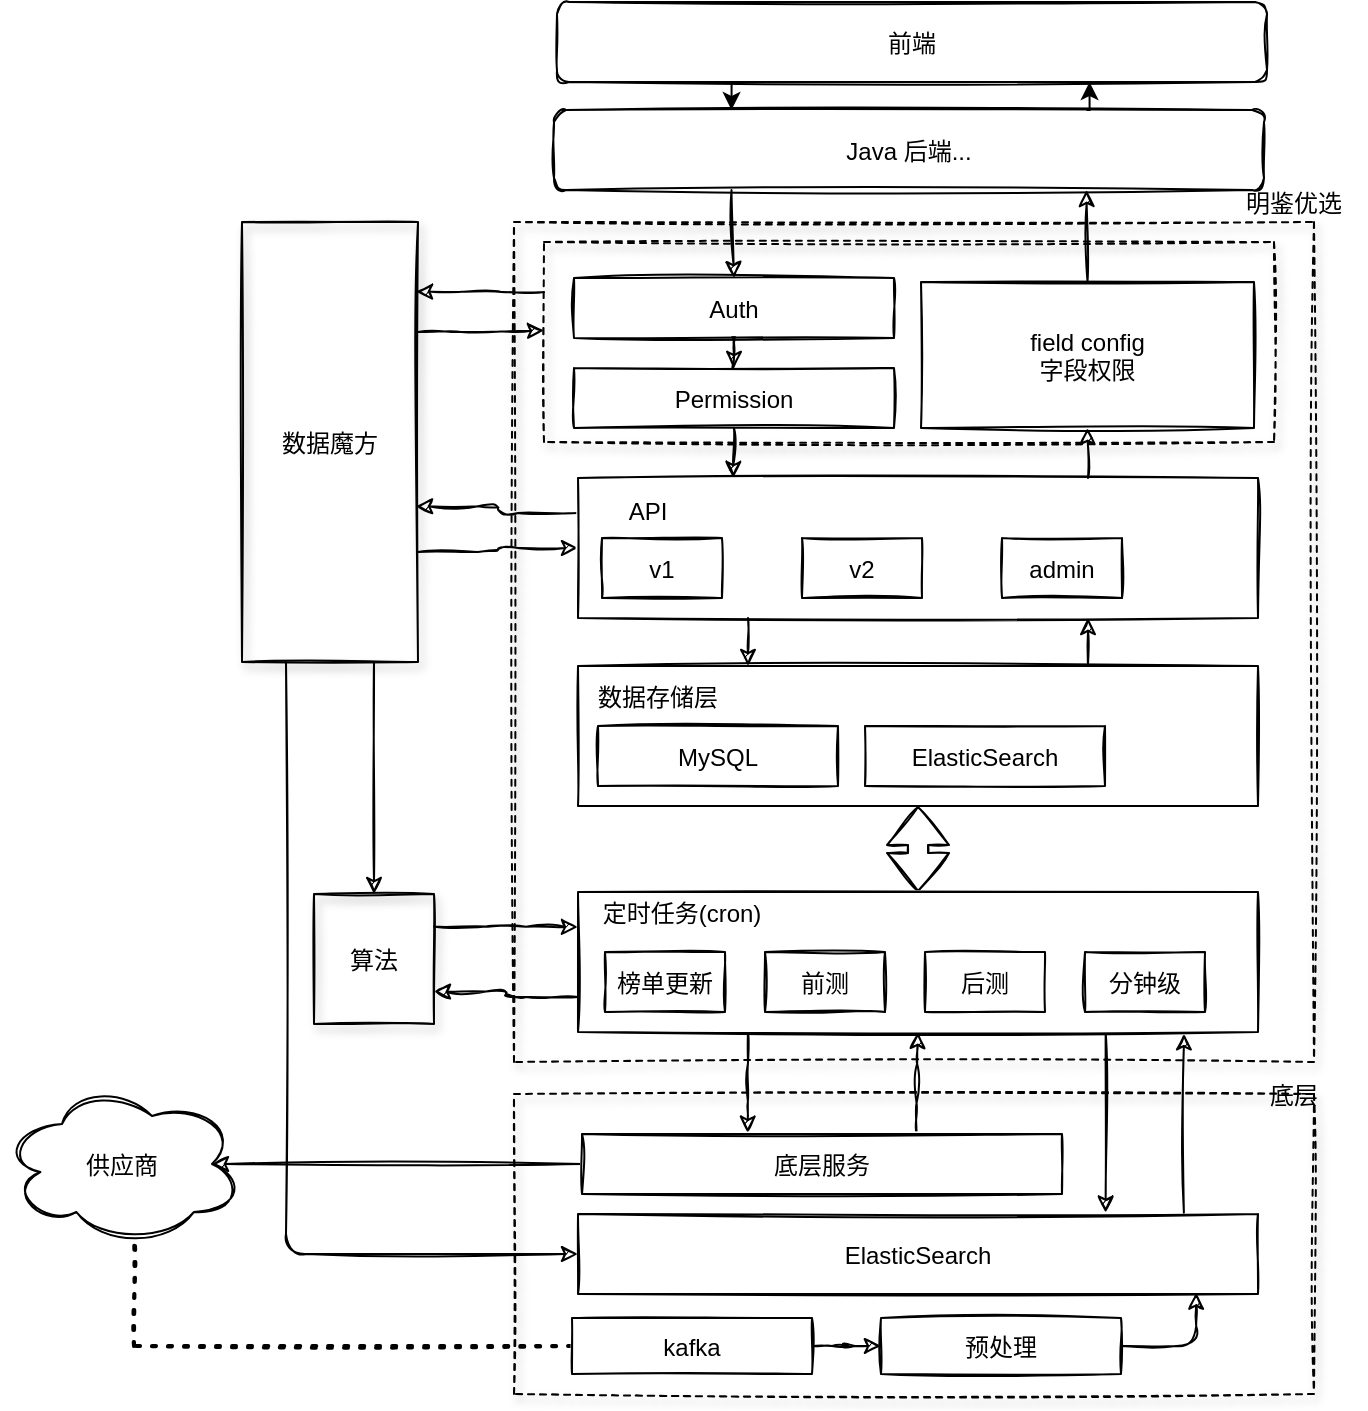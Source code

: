<mxfile version="15.9.1" type="github">
  <diagram id="wS9bEheT6UiltXXAWt31" name="第 1 页">
    <mxGraphModel dx="946" dy="589" grid="1" gridSize="10" guides="1" tooltips="1" connect="1" arrows="1" fold="1" page="1" pageScale="1" pageWidth="12000" pageHeight="12000" math="0" shadow="0">
      <root>
        <mxCell id="0" />
        <mxCell id="1" parent="0" />
        <mxCell id="LwtjC8Bvbs0usFyJ0WZU-48" value="" style="rounded=0;dashed=1;fillColor=none;shadow=1;sketch=1;" parent="1" vertex="1">
          <mxGeometry x="560" y="170" width="400" height="420" as="geometry" />
        </mxCell>
        <mxCell id="LwtjC8Bvbs0usFyJ0WZU-61" value="" style="rounded=0;shadow=1;strokeColor=default;fillColor=none;dashed=1;sketch=1;" parent="1" vertex="1">
          <mxGeometry x="575" y="180" width="365" height="100" as="geometry" />
        </mxCell>
        <mxCell id="LwtjC8Bvbs0usFyJ0WZU-47" value="" style="rounded=0;dashed=1;fillColor=none;shadow=1;sketch=1;" parent="1" vertex="1">
          <mxGeometry x="560" y="606" width="400" height="150" as="geometry" />
        </mxCell>
        <mxCell id="LwtjC8Bvbs0usFyJ0WZU-66" value="" style="edgeStyle=orthogonalEdgeStyle;rounded=1;orthogonalLoop=1;jettySize=auto;exitX=0;exitY=0.25;exitDx=0;exitDy=0;entryX=0.989;entryY=0.646;entryDx=0;entryDy=0;entryPerimeter=0;sketch=1;" parent="1" source="LwtjC8Bvbs0usFyJ0WZU-1" target="LwtjC8Bvbs0usFyJ0WZU-51" edge="1">
          <mxGeometry relative="1" as="geometry" />
        </mxCell>
        <mxCell id="LwtjC8Bvbs0usFyJ0WZU-58" value="" style="edgeStyle=orthogonalEdgeStyle;rounded=1;orthogonalLoop=1;jettySize=auto;exitX=0;exitY=0.75;exitDx=0;exitDy=0;entryX=1;entryY=0.75;entryDx=0;entryDy=0;sketch=1;" parent="1" source="LwtjC8Bvbs0usFyJ0WZU-10" target="LwtjC8Bvbs0usFyJ0WZU-57" edge="1">
          <mxGeometry relative="1" as="geometry" />
        </mxCell>
        <mxCell id="LwtjC8Bvbs0usFyJ0WZU-72" value="" style="edgeStyle=orthogonalEdgeStyle;rounded=1;orthogonalLoop=1;jettySize=auto;exitX=0.25;exitY=1;exitDx=0;exitDy=0;entryX=0.345;entryY=-0.02;entryDx=0;entryDy=0;entryPerimeter=0;sketch=1;" parent="1" source="LwtjC8Bvbs0usFyJ0WZU-10" target="LwtjC8Bvbs0usFyJ0WZU-16" edge="1">
          <mxGeometry relative="1" as="geometry" />
        </mxCell>
        <mxCell id="LwtjC8Bvbs0usFyJ0WZU-74" value="" style="edgeStyle=orthogonalEdgeStyle;rounded=1;orthogonalLoop=1;jettySize=auto;exitX=0.776;exitY=1;exitDx=0;exitDy=0;entryX=0.776;entryY=-0.017;entryDx=0;entryDy=0;entryPerimeter=0;exitPerimeter=0;sketch=1;" parent="1" source="LwtjC8Bvbs0usFyJ0WZU-10" target="LwtjC8Bvbs0usFyJ0WZU-18" edge="1">
          <mxGeometry relative="1" as="geometry" />
        </mxCell>
        <mxCell id="LwtjC8Bvbs0usFyJ0WZU-40" value="" style="edgeStyle=orthogonalEdgeStyle;curved=0;rounded=1;orthogonalLoop=1;jettySize=auto;exitX=0;exitY=0.5;exitDx=0;exitDy=0;entryX=0.875;entryY=0.5;entryDx=0;entryDy=0;entryPerimeter=0;sketch=1;" parent="1" source="LwtjC8Bvbs0usFyJ0WZU-16" target="LwtjC8Bvbs0usFyJ0WZU-41" edge="1">
          <mxGeometry relative="1" as="geometry">
            <mxPoint x="290" y="815" as="targetPoint" />
          </mxGeometry>
        </mxCell>
        <mxCell id="LwtjC8Bvbs0usFyJ0WZU-73" value="" style="edgeStyle=orthogonalEdgeStyle;rounded=1;orthogonalLoop=1;jettySize=auto;exitX=0.697;exitY=0;exitDx=0;exitDy=0;entryX=0.5;entryY=1;entryDx=0;entryDy=0;exitPerimeter=0;sketch=1;" parent="1" source="LwtjC8Bvbs0usFyJ0WZU-16" target="LwtjC8Bvbs0usFyJ0WZU-10" edge="1">
          <mxGeometry relative="1" as="geometry" />
        </mxCell>
        <mxCell id="LwtjC8Bvbs0usFyJ0WZU-16" value="底层服务" style="rounded=0;sketch=1;" parent="1" vertex="1">
          <mxGeometry x="594" y="626" width="240" height="30" as="geometry" />
        </mxCell>
        <mxCell id="LwtjC8Bvbs0usFyJ0WZU-76" value="" style="edgeStyle=orthogonalEdgeStyle;rounded=1;orthogonalLoop=1;jettySize=auto;exitX=0.891;exitY=-0.017;exitDx=0;exitDy=0;exitPerimeter=0;sketch=1;entryX=0.891;entryY=1.009;entryDx=0;entryDy=0;entryPerimeter=0;" parent="1" source="LwtjC8Bvbs0usFyJ0WZU-18" edge="1" target="LwtjC8Bvbs0usFyJ0WZU-10">
          <mxGeometry relative="1" as="geometry">
            <mxPoint x="1001" y="740" as="targetPoint" />
          </mxGeometry>
        </mxCell>
        <mxCell id="LwtjC8Bvbs0usFyJ0WZU-18" value="ElasticSearch" style="rounded=0;sketch=1;" parent="1" vertex="1">
          <mxGeometry x="592" y="666" width="340" height="40" as="geometry" />
        </mxCell>
        <mxCell id="LwtjC8Bvbs0usFyJ0WZU-31" value="" style="edgeStyle=orthogonalEdgeStyle;curved=0;rounded=1;orthogonalLoop=1;jettySize=auto;sketch=1;" parent="1" source="LwtjC8Bvbs0usFyJ0WZU-20" target="LwtjC8Bvbs0usFyJ0WZU-21" edge="1">
          <mxGeometry relative="1" as="geometry" />
        </mxCell>
        <mxCell id="LwtjC8Bvbs0usFyJ0WZU-20" value="Auth" style="rounded=0;sketch=1;" parent="1" vertex="1">
          <mxGeometry x="590" y="198" width="160" height="30" as="geometry" />
        </mxCell>
        <mxCell id="LwtjC8Bvbs0usFyJ0WZU-28" value="" style="edgeStyle=orthogonalEdgeStyle;curved=0;rounded=1;orthogonalLoop=1;jettySize=auto;exitX=0.5;exitY=1;exitDx=0;exitDy=0;entryX=0.228;entryY=0;entryDx=0;entryDy=0;entryPerimeter=0;sketch=1;" parent="1" source="LwtjC8Bvbs0usFyJ0WZU-21" target="LwtjC8Bvbs0usFyJ0WZU-1" edge="1">
          <mxGeometry relative="1" as="geometry" />
        </mxCell>
        <mxCell id="LwtjC8Bvbs0usFyJ0WZU-21" value="Permission" style="rounded=0;sketch=1;" parent="1" vertex="1">
          <mxGeometry x="590" y="243" width="160" height="30" as="geometry" />
        </mxCell>
        <mxCell id="LwtjC8Bvbs0usFyJ0WZU-22" value="field config&#xa;字段权限" style="rounded=0;sketch=1;" parent="1" vertex="1">
          <mxGeometry x="763.5" y="200" width="166.5" height="73" as="geometry" />
        </mxCell>
        <mxCell id="LwtjC8Bvbs0usFyJ0WZU-23" value="" style="shape=flexArrow;endArrow=classic;startArrow=classic;rounded=1;curved=0;entryX=0.5;entryY=1;entryDx=0;entryDy=0;sketch=1;exitX=0.5;exitY=0;exitDx=0;exitDy=0;" parent="1" target="LwtjC8Bvbs0usFyJ0WZU-6" edge="1" source="LwtjC8Bvbs0usFyJ0WZU-10">
          <mxGeometry width="100" height="100" relative="1" as="geometry">
            <mxPoint x="790" y="600" as="sourcePoint" />
            <mxPoint x="850" y="570" as="targetPoint" />
          </mxGeometry>
        </mxCell>
        <mxCell id="LwtjC8Bvbs0usFyJ0WZU-24" value="" style="endArrow=classic;rounded=1;curved=0;entryX=0.5;entryY=0;entryDx=0;entryDy=0;sketch=1;exitX=0.25;exitY=1;exitDx=0;exitDy=0;" parent="1" target="LwtjC8Bvbs0usFyJ0WZU-20" edge="1" source="wS5UYNQO0ijmEQ9ymguA-4">
          <mxGeometry width="50" height="50" relative="1" as="geometry">
            <mxPoint x="670" y="150" as="sourcePoint" />
            <mxPoint x="720" y="160" as="targetPoint" />
          </mxGeometry>
        </mxCell>
        <mxCell id="LwtjC8Bvbs0usFyJ0WZU-32" value="" style="endArrow=classic;rounded=1;curved=0;exitX=0.25;exitY=1;exitDx=0;exitDy=0;entryX=0.25;entryY=0;entryDx=0;entryDy=0;sketch=1;" parent="1" source="LwtjC8Bvbs0usFyJ0WZU-1" target="LwtjC8Bvbs0usFyJ0WZU-6" edge="1">
          <mxGeometry width="50" height="50" relative="1" as="geometry">
            <mxPoint x="830" y="520" as="sourcePoint" />
            <mxPoint x="880" y="470" as="targetPoint" />
          </mxGeometry>
        </mxCell>
        <mxCell id="LwtjC8Bvbs0usFyJ0WZU-33" value="" style="endArrow=classic;rounded=1;curved=0;entryX=0.75;entryY=1;entryDx=0;entryDy=0;exitX=0.75;exitY=0;exitDx=0;exitDy=0;sketch=1;" parent="1" source="LwtjC8Bvbs0usFyJ0WZU-6" target="LwtjC8Bvbs0usFyJ0WZU-1" edge="1">
          <mxGeometry width="50" height="50" relative="1" as="geometry">
            <mxPoint x="830" y="590" as="sourcePoint" />
            <mxPoint x="880" y="540" as="targetPoint" />
          </mxGeometry>
        </mxCell>
        <mxCell id="LwtjC8Bvbs0usFyJ0WZU-34" value="" style="endArrow=classic;rounded=1;curved=0;exitX=0.5;exitY=0;exitDx=0;exitDy=0;sketch=1;entryX=0.75;entryY=1;entryDx=0;entryDy=0;" parent="1" source="LwtjC8Bvbs0usFyJ0WZU-22" edge="1" target="wS5UYNQO0ijmEQ9ymguA-4">
          <mxGeometry width="50" height="50" relative="1" as="geometry">
            <mxPoint x="935" y="190" as="sourcePoint" />
            <mxPoint x="847" y="140" as="targetPoint" />
          </mxGeometry>
        </mxCell>
        <mxCell id="LwtjC8Bvbs0usFyJ0WZU-35" value="" style="endArrow=classic;rounded=1;curved=0;entryX=0.5;entryY=1;entryDx=0;entryDy=0;sketch=1;exitX=0.75;exitY=0;exitDx=0;exitDy=0;" parent="1" target="LwtjC8Bvbs0usFyJ0WZU-22" edge="1" source="LwtjC8Bvbs0usFyJ0WZU-1">
          <mxGeometry width="50" height="50" relative="1" as="geometry">
            <mxPoint x="935" y="310" as="sourcePoint" />
            <mxPoint x="880" y="390" as="targetPoint" />
          </mxGeometry>
        </mxCell>
        <mxCell id="LwtjC8Bvbs0usFyJ0WZU-41" value="供应商" style="ellipse;shape=cloud;rounded=0;sketch=1;" parent="1" vertex="1">
          <mxGeometry x="304" y="601" width="120" height="80" as="geometry" />
        </mxCell>
        <mxCell id="LwtjC8Bvbs0usFyJ0WZU-42" value="" style="endArrow=none;dashed=1;dashPattern=1 3;strokeWidth=2;rounded=0;entryX=0.55;entryY=0.95;entryDx=0;entryDy=0;entryPerimeter=0;edgeStyle=orthogonalEdgeStyle;sketch=1;exitX=0;exitY=0.5;exitDx=0;exitDy=0;" parent="1" target="LwtjC8Bvbs0usFyJ0WZU-41" edge="1" source="LwtjC8Bvbs0usFyJ0WZU-43">
          <mxGeometry width="50" height="50" relative="1" as="geometry">
            <mxPoint x="580" y="980" as="sourcePoint" />
            <mxPoint x="230" y="850" as="targetPoint" />
          </mxGeometry>
        </mxCell>
        <mxCell id="LwtjC8Bvbs0usFyJ0WZU-45" value="" style="edgeStyle=orthogonalEdgeStyle;curved=0;rounded=1;orthogonalLoop=1;jettySize=auto;sketch=1;" parent="1" source="LwtjC8Bvbs0usFyJ0WZU-43" target="LwtjC8Bvbs0usFyJ0WZU-44" edge="1">
          <mxGeometry relative="1" as="geometry" />
        </mxCell>
        <mxCell id="LwtjC8Bvbs0usFyJ0WZU-43" value="kafka" style="rounded=0;sketch=1;" parent="1" vertex="1">
          <mxGeometry x="589" y="718" width="120" height="28" as="geometry" />
        </mxCell>
        <mxCell id="LwtjC8Bvbs0usFyJ0WZU-46" value="" style="edgeStyle=orthogonalEdgeStyle;curved=0;rounded=1;orthogonalLoop=1;jettySize=auto;exitX=1;exitY=0.5;exitDx=0;exitDy=0;entryX=0.909;entryY=0.983;entryDx=0;entryDy=0;entryPerimeter=0;sketch=1;" parent="1" source="LwtjC8Bvbs0usFyJ0WZU-44" target="LwtjC8Bvbs0usFyJ0WZU-18" edge="1">
          <mxGeometry relative="1" as="geometry">
            <Array as="points">
              <mxPoint x="901" y="732" />
            </Array>
          </mxGeometry>
        </mxCell>
        <mxCell id="LwtjC8Bvbs0usFyJ0WZU-44" value="预处理" style="rounded=0;sketch=1;" parent="1" vertex="1">
          <mxGeometry x="743.5" y="718" width="120" height="28" as="geometry" />
        </mxCell>
        <mxCell id="LwtjC8Bvbs0usFyJ0WZU-49" value="明鉴优选" style="text;resizable=0;autosize=1;align=center;verticalAlign=middle;points=[];fillColor=none;strokeColor=none;rounded=0;shadow=1;dashed=1;sketch=1;" parent="1" vertex="1">
          <mxGeometry x="920" y="150" width="60" height="20" as="geometry" />
        </mxCell>
        <mxCell id="LwtjC8Bvbs0usFyJ0WZU-50" value="底层" style="text;resizable=0;autosize=1;align=center;verticalAlign=middle;points=[];fillColor=none;strokeColor=none;rounded=0;shadow=1;dashed=1;sketch=1;" parent="1" vertex="1">
          <mxGeometry x="930" y="596" width="40" height="20" as="geometry" />
        </mxCell>
        <mxCell id="LwtjC8Bvbs0usFyJ0WZU-55" value="" style="edgeStyle=orthogonalEdgeStyle;rounded=1;orthogonalLoop=1;jettySize=auto;exitX=0.25;exitY=1;exitDx=0;exitDy=0;entryX=0;entryY=0.5;entryDx=0;entryDy=0;sketch=1;" parent="1" source="LwtjC8Bvbs0usFyJ0WZU-51" target="LwtjC8Bvbs0usFyJ0WZU-18" edge="1">
          <mxGeometry relative="1" as="geometry" />
        </mxCell>
        <mxCell id="LwtjC8Bvbs0usFyJ0WZU-60" value="" style="edgeStyle=orthogonalEdgeStyle;rounded=1;orthogonalLoop=1;jettySize=auto;exitX=0.75;exitY=1;exitDx=0;exitDy=0;entryX=0.5;entryY=0;entryDx=0;entryDy=0;sketch=1;" parent="1" source="LwtjC8Bvbs0usFyJ0WZU-51" target="LwtjC8Bvbs0usFyJ0WZU-57" edge="1">
          <mxGeometry relative="1" as="geometry" />
        </mxCell>
        <mxCell id="LwtjC8Bvbs0usFyJ0WZU-68" value="" style="edgeStyle=orthogonalEdgeStyle;rounded=1;orthogonalLoop=1;jettySize=auto;exitX=1;exitY=0.75;exitDx=0;exitDy=0;sketch=1;" parent="1" source="LwtjC8Bvbs0usFyJ0WZU-51" target="LwtjC8Bvbs0usFyJ0WZU-1" edge="1">
          <mxGeometry relative="1" as="geometry" />
        </mxCell>
        <mxCell id="LwtjC8Bvbs0usFyJ0WZU-70" value="" style="edgeStyle=orthogonalEdgeStyle;rounded=1;orthogonalLoop=1;jettySize=auto;exitX=1;exitY=0.25;exitDx=0;exitDy=0;entryX=0;entryY=0.442;entryDx=0;entryDy=0;entryPerimeter=0;sketch=1;" parent="1" source="LwtjC8Bvbs0usFyJ0WZU-51" target="LwtjC8Bvbs0usFyJ0WZU-61" edge="1">
          <mxGeometry relative="1" as="geometry" />
        </mxCell>
        <mxCell id="LwtjC8Bvbs0usFyJ0WZU-51" value="数据魔方" style="rounded=0;shadow=1;fillColor=none;strokeColor=default;sketch=1;" parent="1" vertex="1">
          <mxGeometry x="424" y="170" width="88" height="220" as="geometry" />
        </mxCell>
        <mxCell id="LwtjC8Bvbs0usFyJ0WZU-59" value="" style="edgeStyle=orthogonalEdgeStyle;rounded=1;orthogonalLoop=1;jettySize=auto;exitX=1;exitY=0.25;exitDx=0;exitDy=0;entryX=0;entryY=0.25;entryDx=0;entryDy=0;sketch=1;" parent="1" source="LwtjC8Bvbs0usFyJ0WZU-57" target="LwtjC8Bvbs0usFyJ0WZU-10" edge="1">
          <mxGeometry relative="1" as="geometry" />
        </mxCell>
        <mxCell id="LwtjC8Bvbs0usFyJ0WZU-57" value="算法" style="rounded=0;shadow=1;strokeColor=default;fillColor=none;sketch=1;" parent="1" vertex="1">
          <mxGeometry x="460" y="506" width="60" height="65" as="geometry" />
        </mxCell>
        <mxCell id="LwtjC8Bvbs0usFyJ0WZU-71" value="" style="edgeStyle=orthogonalEdgeStyle;rounded=1;orthogonalLoop=1;jettySize=auto;exitX=0;exitY=0.25;exitDx=0;exitDy=0;entryX=0.989;entryY=0.158;entryDx=0;entryDy=0;entryPerimeter=0;sketch=1;" parent="1" source="LwtjC8Bvbs0usFyJ0WZU-61" target="LwtjC8Bvbs0usFyJ0WZU-51" edge="1">
          <mxGeometry relative="1" as="geometry" />
        </mxCell>
        <mxCell id="wS5UYNQO0ijmEQ9ymguA-1" value="" style="group" vertex="1" connectable="0" parent="1">
          <mxGeometry x="592" y="298" width="340" height="70" as="geometry" />
        </mxCell>
        <mxCell id="LwtjC8Bvbs0usFyJ0WZU-1" value="" style="rounded=0;sketch=1;" parent="wS5UYNQO0ijmEQ9ymguA-1" vertex="1">
          <mxGeometry width="340" height="70" as="geometry" />
        </mxCell>
        <mxCell id="LwtjC8Bvbs0usFyJ0WZU-2" value="API" style="text;resizable=0;autosize=1;align=center;verticalAlign=middle;points=[];fillColor=none;strokeColor=none;rounded=0;sketch=1;" parent="wS5UYNQO0ijmEQ9ymguA-1" vertex="1">
          <mxGeometry x="20" y="6" width="30" height="20" as="geometry" />
        </mxCell>
        <mxCell id="LwtjC8Bvbs0usFyJ0WZU-3" value="v1" style="rounded=0;sketch=1;" parent="wS5UYNQO0ijmEQ9ymguA-1" vertex="1">
          <mxGeometry x="12" y="30" width="60" height="30" as="geometry" />
        </mxCell>
        <mxCell id="LwtjC8Bvbs0usFyJ0WZU-4" value="v2" style="rounded=0;sketch=1;" parent="wS5UYNQO0ijmEQ9ymguA-1" vertex="1">
          <mxGeometry x="112" y="30" width="60" height="30" as="geometry" />
        </mxCell>
        <mxCell id="LwtjC8Bvbs0usFyJ0WZU-5" value="admin" style="rounded=0;sketch=1;" parent="wS5UYNQO0ijmEQ9ymguA-1" vertex="1">
          <mxGeometry x="212" y="30" width="60" height="30" as="geometry" />
        </mxCell>
        <mxCell id="wS5UYNQO0ijmEQ9ymguA-2" value="" style="group" vertex="1" connectable="0" parent="1">
          <mxGeometry x="592" y="392" width="340" height="70" as="geometry" />
        </mxCell>
        <mxCell id="LwtjC8Bvbs0usFyJ0WZU-6" value="" style="rounded=0;sketch=1;" parent="wS5UYNQO0ijmEQ9ymguA-2" vertex="1">
          <mxGeometry width="340" height="70" as="geometry" />
        </mxCell>
        <mxCell id="LwtjC8Bvbs0usFyJ0WZU-7" value="MySQL" style="rounded=0;sketch=1;" parent="wS5UYNQO0ijmEQ9ymguA-2" vertex="1">
          <mxGeometry x="10" y="30" width="120" height="30" as="geometry" />
        </mxCell>
        <mxCell id="LwtjC8Bvbs0usFyJ0WZU-8" value="数据存储层" style="text;resizable=0;autosize=1;align=center;verticalAlign=middle;points=[];fillColor=none;strokeColor=none;rounded=0;sketch=1;" parent="wS5UYNQO0ijmEQ9ymguA-2" vertex="1">
          <mxGeometry y="5" width="80" height="20" as="geometry" />
        </mxCell>
        <mxCell id="LwtjC8Bvbs0usFyJ0WZU-9" value="ElasticSearch" style="rounded=0;sketch=1;" parent="wS5UYNQO0ijmEQ9ymguA-2" vertex="1">
          <mxGeometry x="143.5" y="30" width="120" height="30" as="geometry" />
        </mxCell>
        <mxCell id="wS5UYNQO0ijmEQ9ymguA-3" value="" style="group" vertex="1" connectable="0" parent="1">
          <mxGeometry x="592" y="505" width="340" height="70" as="geometry" />
        </mxCell>
        <mxCell id="LwtjC8Bvbs0usFyJ0WZU-10" value="" style="rounded=0;sketch=1;" parent="wS5UYNQO0ijmEQ9ymguA-3" vertex="1">
          <mxGeometry width="340" height="70" as="geometry" />
        </mxCell>
        <mxCell id="LwtjC8Bvbs0usFyJ0WZU-11" value="定时任务(cron)" style="text;resizable=0;autosize=1;align=center;verticalAlign=middle;points=[];fillColor=none;strokeColor=none;rounded=0;sketch=1;" parent="wS5UYNQO0ijmEQ9ymguA-3" vertex="1">
          <mxGeometry x="7" width="90" height="20" as="geometry" />
        </mxCell>
        <mxCell id="LwtjC8Bvbs0usFyJ0WZU-12" value="榜单更新" style="rounded=0;sketch=1;" parent="wS5UYNQO0ijmEQ9ymguA-3" vertex="1">
          <mxGeometry x="13.5" y="30" width="60" height="30" as="geometry" />
        </mxCell>
        <mxCell id="LwtjC8Bvbs0usFyJ0WZU-13" value="前测" style="rounded=0;sketch=1;" parent="wS5UYNQO0ijmEQ9ymguA-3" vertex="1">
          <mxGeometry x="93.5" y="30" width="60" height="30" as="geometry" />
        </mxCell>
        <mxCell id="LwtjC8Bvbs0usFyJ0WZU-14" value="后测" style="rounded=0;sketch=1;" parent="wS5UYNQO0ijmEQ9ymguA-3" vertex="1">
          <mxGeometry x="173.5" y="30" width="60" height="30" as="geometry" />
        </mxCell>
        <mxCell id="LwtjC8Bvbs0usFyJ0WZU-15" value="分钟级" style="rounded=0;sketch=1;" parent="wS5UYNQO0ijmEQ9ymguA-3" vertex="1">
          <mxGeometry x="253.5" y="30" width="60" height="30" as="geometry" />
        </mxCell>
        <mxCell id="wS5UYNQO0ijmEQ9ymguA-7" style="edgeStyle=orthogonalEdgeStyle;rounded=0;orthogonalLoop=1;jettySize=auto;html=0;exitX=0.75;exitY=0;exitDx=0;exitDy=0;entryX=0.75;entryY=1;entryDx=0;entryDy=0;" edge="1" parent="1" source="wS5UYNQO0ijmEQ9ymguA-4" target="wS5UYNQO0ijmEQ9ymguA-5">
          <mxGeometry relative="1" as="geometry" />
        </mxCell>
        <mxCell id="wS5UYNQO0ijmEQ9ymguA-4" value="Java 后端..." style="rounded=1;sketch=1;" vertex="1" parent="1">
          <mxGeometry x="580" y="114" width="355" height="40" as="geometry" />
        </mxCell>
        <mxCell id="wS5UYNQO0ijmEQ9ymguA-6" style="edgeStyle=orthogonalEdgeStyle;rounded=0;orthogonalLoop=1;jettySize=auto;html=0;exitX=0.25;exitY=1;exitDx=0;exitDy=0;entryX=0.25;entryY=0;entryDx=0;entryDy=0;" edge="1" parent="1" source="wS5UYNQO0ijmEQ9ymguA-5" target="wS5UYNQO0ijmEQ9ymguA-4">
          <mxGeometry relative="1" as="geometry" />
        </mxCell>
        <mxCell id="wS5UYNQO0ijmEQ9ymguA-5" value="前端" style="rounded=1;sketch=1;" vertex="1" parent="1">
          <mxGeometry x="581.5" y="60" width="355" height="40" as="geometry" />
        </mxCell>
      </root>
    </mxGraphModel>
  </diagram>
</mxfile>
